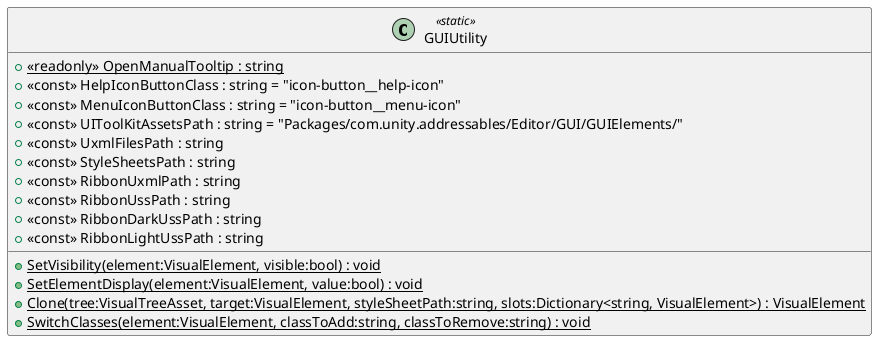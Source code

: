 @startuml
class GUIUtility <<static>> {
    + {static} <<readonly>> OpenManualTooltip : string
    + <<const>> HelpIconButtonClass : string = "icon-button__help-icon"
    + <<const>> MenuIconButtonClass : string = "icon-button__menu-icon"
    + <<const>> UIToolKitAssetsPath : string = "Packages/com.unity.addressables/Editor/GUI/GUIElements/"
    + <<const>> UxmlFilesPath : string
    + <<const>> StyleSheetsPath : string
    + <<const>> RibbonUxmlPath : string
    + <<const>> RibbonUssPath : string
    + <<const>> RibbonDarkUssPath : string
    + <<const>> RibbonLightUssPath : string
    + {static} SetVisibility(element:VisualElement, visible:bool) : void
    + {static} SetElementDisplay(element:VisualElement, value:bool) : void
    + {static} Clone(tree:VisualTreeAsset, target:VisualElement, styleSheetPath:string, slots:Dictionary<string, VisualElement>) : VisualElement
    + {static} SwitchClasses(element:VisualElement, classToAdd:string, classToRemove:string) : void
}
@enduml
